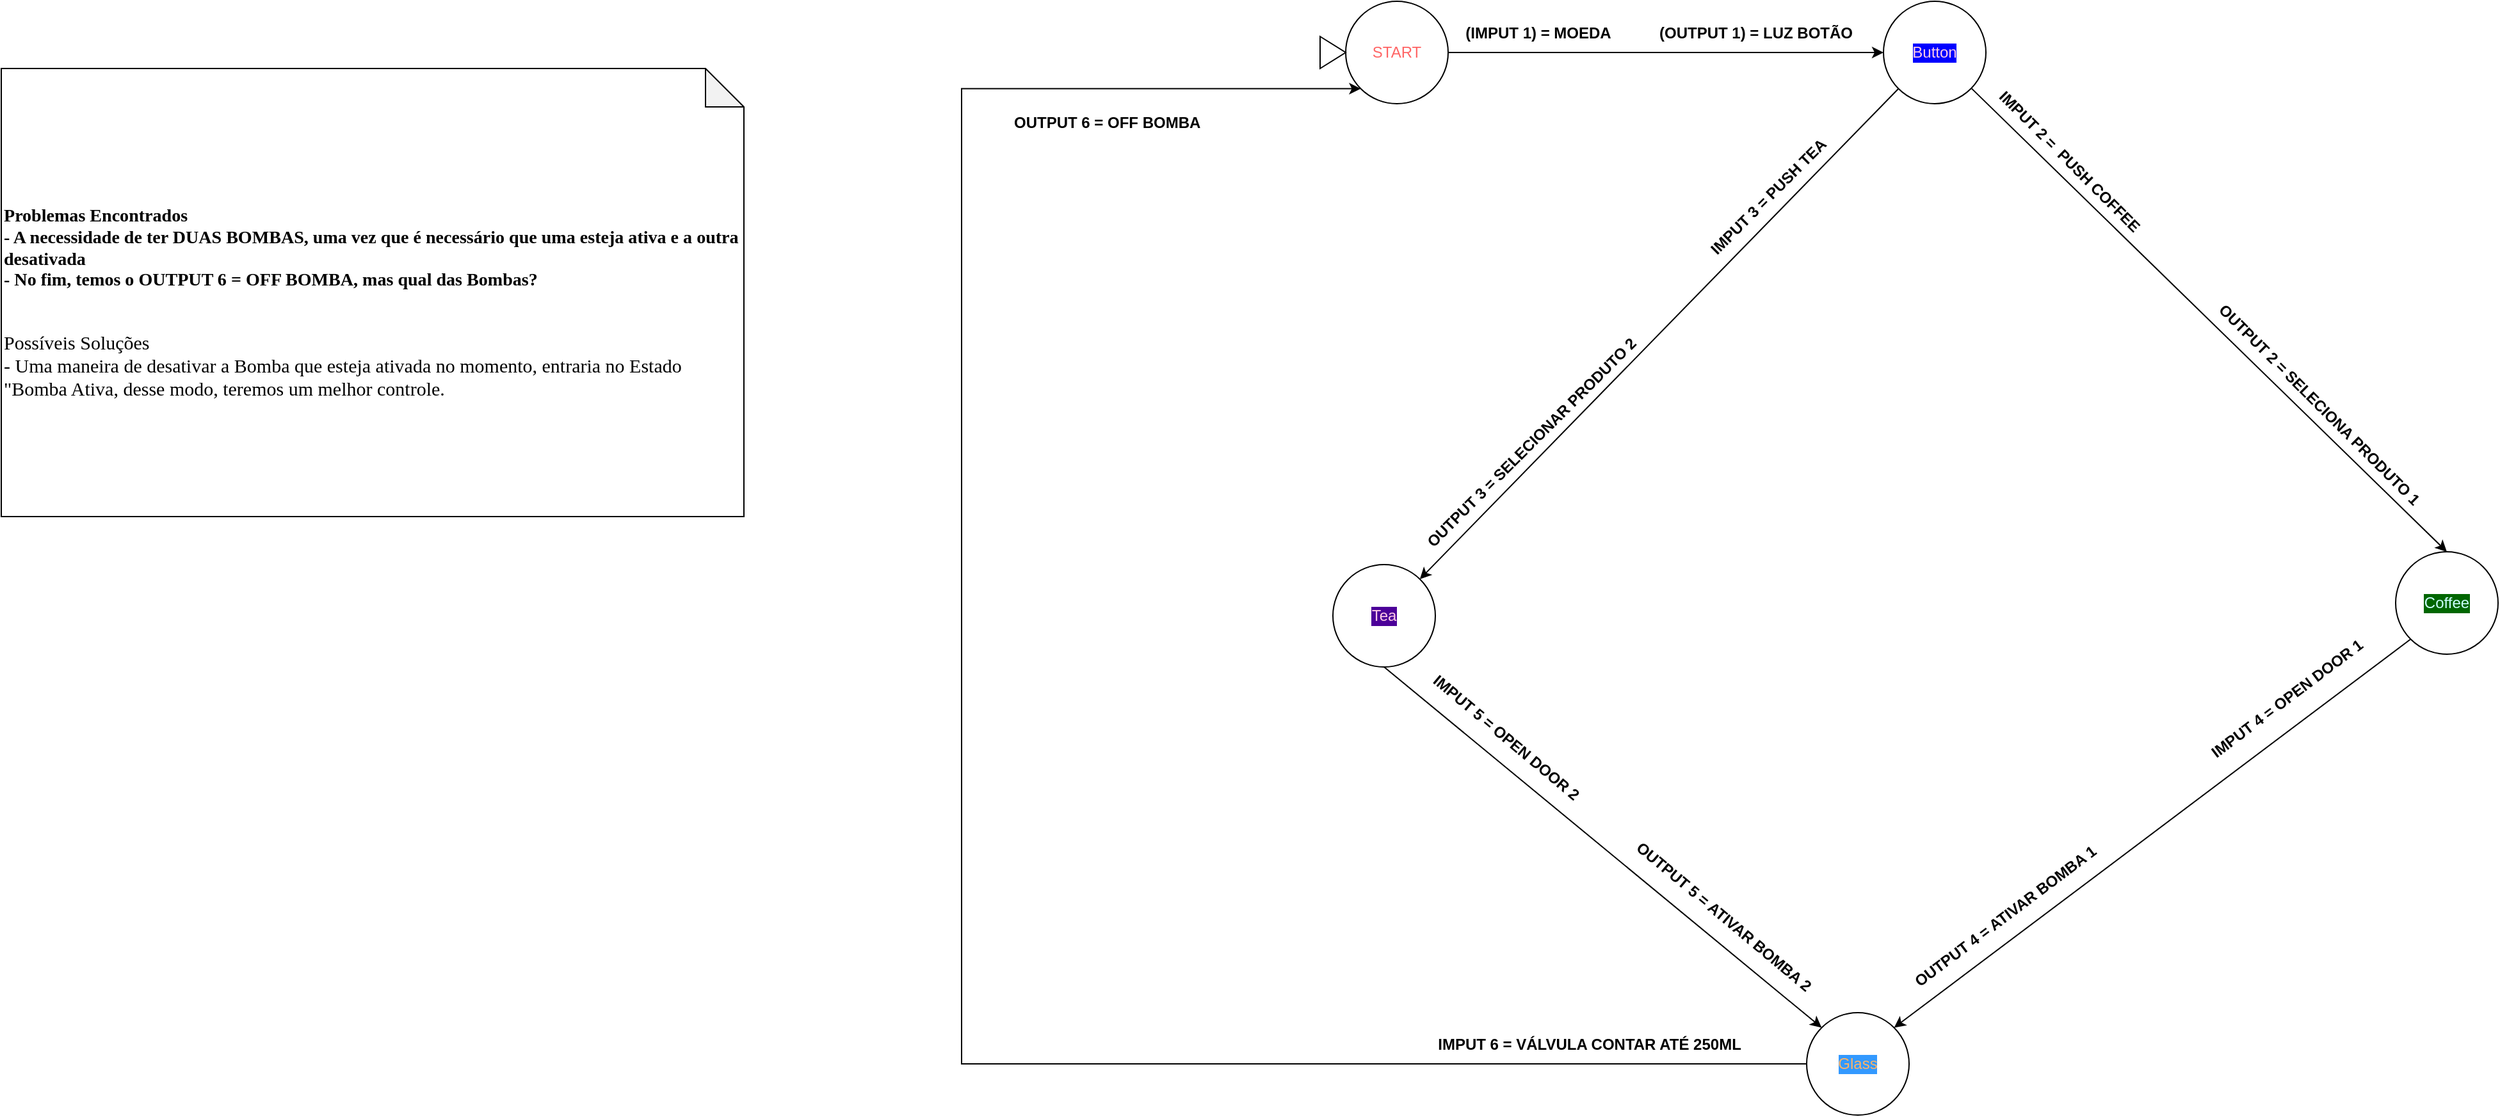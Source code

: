 <mxfile version="21.7.2" type="github">
  <diagram name="Página-1" id="COBsQuEBFOiIZyjL9n5W">
    <mxGraphModel dx="5050" dy="965" grid="1" gridSize="10" guides="1" tooltips="1" connect="1" arrows="1" fold="1" page="1" pageScale="1" pageWidth="3300" pageHeight="2339" math="0" shadow="0">
      <root>
        <mxCell id="0" />
        <mxCell id="1" parent="0" />
        <mxCell id="3SVOGnG-L_Jm-G0bnawI-14" style="edgeStyle=orthogonalEdgeStyle;rounded=0;orthogonalLoop=1;jettySize=auto;html=1;exitX=1;exitY=0.5;exitDx=0;exitDy=0;entryX=0;entryY=0.5;entryDx=0;entryDy=0;" parent="1" source="3SVOGnG-L_Jm-G0bnawI-2" target="3SVOGnG-L_Jm-G0bnawI-3" edge="1">
          <mxGeometry relative="1" as="geometry" />
        </mxCell>
        <mxCell id="3SVOGnG-L_Jm-G0bnawI-2" value="&lt;font color=&quot;#ff6666&quot;&gt;START&lt;/font&gt;" style="ellipse;whiteSpace=wrap;html=1;aspect=fixed;" parent="1" vertex="1">
          <mxGeometry x="-920" y="270" width="80" height="80" as="geometry" />
        </mxCell>
        <mxCell id="3SVOGnG-L_Jm-G0bnawI-3" value="Button" style="ellipse;whiteSpace=wrap;html=1;aspect=fixed;fontColor=#FFCCE6;labelBackgroundColor=#0000FF;" parent="1" vertex="1">
          <mxGeometry x="-500" y="270" width="80" height="80" as="geometry" />
        </mxCell>
        <mxCell id="3SVOGnG-L_Jm-G0bnawI-4" value="&lt;span style=&quot;&quot;&gt;Tea&lt;/span&gt;" style="ellipse;whiteSpace=wrap;html=1;aspect=fixed;labelBackgroundColor=#4C0099;fontColor=#FFCCE6;" parent="1" vertex="1">
          <mxGeometry x="-930" y="710" width="80" height="80" as="geometry" />
        </mxCell>
        <mxCell id="3SVOGnG-L_Jm-G0bnawI-5" value="Coffee" style="ellipse;whiteSpace=wrap;html=1;aspect=fixed;labelBackgroundColor=#006600;fontColor=#CCFFFF;" parent="1" vertex="1">
          <mxGeometry x="-100" y="700" width="80" height="80" as="geometry" />
        </mxCell>
        <mxCell id="4aLd30zPR2IsKrEFVy0F-3" style="edgeStyle=orthogonalEdgeStyle;rounded=0;orthogonalLoop=1;jettySize=auto;html=1;exitX=0;exitY=0.5;exitDx=0;exitDy=0;entryX=0;entryY=1;entryDx=0;entryDy=0;" edge="1" parent="1" source="3SVOGnG-L_Jm-G0bnawI-6" target="3SVOGnG-L_Jm-G0bnawI-2">
          <mxGeometry relative="1" as="geometry">
            <Array as="points">
              <mxPoint x="-1220" y="1100" />
              <mxPoint x="-1220" y="338" />
            </Array>
          </mxGeometry>
        </mxCell>
        <mxCell id="3SVOGnG-L_Jm-G0bnawI-6" value="Glass" style="ellipse;whiteSpace=wrap;html=1;aspect=fixed;labelBackgroundColor=#3399FF;fontColor=#FFB366;" parent="1" vertex="1">
          <mxGeometry x="-560" y="1060" width="80" height="80" as="geometry" />
        </mxCell>
        <mxCell id="3SVOGnG-L_Jm-G0bnawI-7" value="" style="triangle;whiteSpace=wrap;html=1;" parent="1" vertex="1">
          <mxGeometry x="-940" y="297.5" width="20" height="25" as="geometry" />
        </mxCell>
        <mxCell id="3SVOGnG-L_Jm-G0bnawI-9" value="&lt;b&gt;(IMPUT 1) = MOEDA&lt;/b&gt;" style="text;html=1;align=center;verticalAlign=middle;resizable=0;points=[];autosize=1;strokeColor=none;fillColor=none;" parent="1" vertex="1">
          <mxGeometry x="-840" y="280" width="140" height="30" as="geometry" />
        </mxCell>
        <mxCell id="3SVOGnG-L_Jm-G0bnawI-15" value="&lt;b&gt;(OUTPUT 1) = LUZ BOTÃO&lt;/b&gt;" style="text;html=1;align=center;verticalAlign=middle;resizable=0;points=[];autosize=1;strokeColor=none;fillColor=none;" parent="1" vertex="1">
          <mxGeometry x="-685" y="280" width="170" height="30" as="geometry" />
        </mxCell>
        <mxCell id="3SVOGnG-L_Jm-G0bnawI-19" value="" style="endArrow=classic;html=1;rounded=0;entryX=0.5;entryY=0;entryDx=0;entryDy=0;" parent="1" source="3SVOGnG-L_Jm-G0bnawI-3" target="3SVOGnG-L_Jm-G0bnawI-5" edge="1">
          <mxGeometry width="50" height="50" relative="1" as="geometry">
            <mxPoint x="-540" y="410" as="sourcePoint" />
            <mxPoint x="-490" y="360" as="targetPoint" />
          </mxGeometry>
        </mxCell>
        <mxCell id="3SVOGnG-L_Jm-G0bnawI-20" value="" style="endArrow=classic;html=1;rounded=0;exitX=0;exitY=1;exitDx=0;exitDy=0;" parent="1" source="3SVOGnG-L_Jm-G0bnawI-3" target="3SVOGnG-L_Jm-G0bnawI-4" edge="1">
          <mxGeometry width="50" height="50" relative="1" as="geometry">
            <mxPoint x="-540" y="410" as="sourcePoint" />
            <mxPoint x="-490" y="360" as="targetPoint" />
          </mxGeometry>
        </mxCell>
        <mxCell id="3SVOGnG-L_Jm-G0bnawI-21" value="&lt;b&gt;IMPUT 2 =&amp;nbsp; PUSH COFFEE&lt;/b&gt;" style="text;html=1;align=center;verticalAlign=middle;resizable=0;points=[];autosize=1;strokeColor=none;fillColor=none;rotation=45;" parent="1" vertex="1">
          <mxGeometry x="-440" y="380" width="170" height="30" as="geometry" />
        </mxCell>
        <mxCell id="3SVOGnG-L_Jm-G0bnawI-22" value="&lt;b&gt;OUTPUT 2 = SELECIONA PRODUTO 1&lt;/b&gt;" style="text;html=1;align=center;verticalAlign=middle;resizable=0;points=[];autosize=1;strokeColor=none;fillColor=none;rotation=45;" parent="1" vertex="1">
          <mxGeometry x="-280" y="570" width="240" height="30" as="geometry" />
        </mxCell>
        <mxCell id="3SVOGnG-L_Jm-G0bnawI-23" value="" style="endArrow=classic;html=1;rounded=0;entryX=1;entryY=0;entryDx=0;entryDy=0;exitX=0;exitY=1;exitDx=0;exitDy=0;" parent="1" source="3SVOGnG-L_Jm-G0bnawI-5" target="3SVOGnG-L_Jm-G0bnawI-6" edge="1">
          <mxGeometry width="50" height="50" relative="1" as="geometry">
            <mxPoint x="-410" y="690" as="sourcePoint" />
            <mxPoint x="-360" y="640" as="targetPoint" />
          </mxGeometry>
        </mxCell>
        <mxCell id="3SVOGnG-L_Jm-G0bnawI-24" value="&lt;b&gt;IMPUT 4 = OPEN DOOR 1&lt;/b&gt;" style="text;html=1;align=center;verticalAlign=middle;resizable=0;points=[];autosize=1;strokeColor=none;fillColor=none;rotation=-37;" parent="1" vertex="1">
          <mxGeometry x="-270" y="800" width="170" height="30" as="geometry" />
        </mxCell>
        <mxCell id="3SVOGnG-L_Jm-G0bnawI-25" value="&lt;b&gt;OUTPUT 4 = ATIVAR BOMBA 1&lt;/b&gt;" style="text;html=1;align=center;verticalAlign=middle;resizable=0;points=[];autosize=1;strokeColor=none;fillColor=none;rotation=-37;" parent="1" vertex="1">
          <mxGeometry x="-505" y="970" width="200" height="30" as="geometry" />
        </mxCell>
        <mxCell id="3SVOGnG-L_Jm-G0bnawI-26" value="" style="endArrow=classic;html=1;rounded=0;entryX=0;entryY=0;entryDx=0;entryDy=0;exitX=0.5;exitY=1;exitDx=0;exitDy=0;" parent="1" source="3SVOGnG-L_Jm-G0bnawI-4" target="3SVOGnG-L_Jm-G0bnawI-6" edge="1">
          <mxGeometry width="50" height="50" relative="1" as="geometry">
            <mxPoint x="-390" y="900" as="sourcePoint" />
            <mxPoint x="-340" y="850" as="targetPoint" />
          </mxGeometry>
        </mxCell>
        <mxCell id="3SVOGnG-L_Jm-G0bnawI-27" value="&lt;b&gt;IMPUT 3 = PUSH TEA&lt;/b&gt;" style="text;html=1;align=center;verticalAlign=middle;resizable=0;points=[];autosize=1;strokeColor=none;fillColor=none;rotation=-45;" parent="1" vertex="1">
          <mxGeometry x="-665" y="408" width="150" height="30" as="geometry" />
        </mxCell>
        <mxCell id="3SVOGnG-L_Jm-G0bnawI-28" value="OUTPUT 3 = SELECIONAR PRODUTO 2" style="text;html=1;align=center;verticalAlign=middle;resizable=0;points=[];autosize=1;strokeColor=none;fillColor=none;rotation=-45;fontStyle=1" parent="1" vertex="1">
          <mxGeometry x="-900" y="600" width="250" height="30" as="geometry" />
        </mxCell>
        <mxCell id="4aLd30zPR2IsKrEFVy0F-1" value="&lt;b&gt;IMPUT 5 = OPEN DOOR 2&lt;/b&gt;" style="text;html=1;align=center;verticalAlign=middle;resizable=0;points=[];autosize=1;strokeColor=none;fillColor=none;rotation=40;" vertex="1" parent="1">
          <mxGeometry x="-880" y="830" width="170" height="30" as="geometry" />
        </mxCell>
        <mxCell id="4aLd30zPR2IsKrEFVy0F-2" value="OUTPUT 5 = ATIVAR BOMBA 2" style="text;html=1;align=center;verticalAlign=middle;resizable=0;points=[];autosize=1;strokeColor=none;fillColor=none;rotation=40;fontStyle=1" vertex="1" parent="1">
          <mxGeometry x="-725" y="970" width="200" height="30" as="geometry" />
        </mxCell>
        <mxCell id="4aLd30zPR2IsKrEFVy0F-4" value="&lt;b&gt;IMPUT 6 = VÁLVULA CONTAR ATÉ 250ML&lt;/b&gt;" style="text;html=1;align=center;verticalAlign=middle;resizable=0;points=[];autosize=1;strokeColor=none;fillColor=none;" vertex="1" parent="1">
          <mxGeometry x="-860" y="1070" width="260" height="30" as="geometry" />
        </mxCell>
        <mxCell id="4aLd30zPR2IsKrEFVy0F-5" value="&lt;b&gt;OUTPUT 6 = OFF BOMBA&amp;nbsp;&lt;/b&gt;" style="text;html=1;align=center;verticalAlign=middle;resizable=0;points=[];autosize=1;strokeColor=none;fillColor=none;" vertex="1" parent="1">
          <mxGeometry x="-1190" y="350" width="170" height="30" as="geometry" />
        </mxCell>
        <mxCell id="4aLd30zPR2IsKrEFVy0F-7" value="&lt;h3&gt;&lt;font face=&quot;Verdana&quot;&gt;Problemas Encontrados&lt;br&gt;- A necessidade de ter DUAS BOMBAS, uma vez que é necessário que uma esteja ativa e a outra desativada&lt;br&gt;- No fim, temos o OUTPUT 6 = OFF BOMBA, mas qual das Bombas?&lt;/font&gt;&lt;/h3&gt;&lt;font style=&quot;font-size: 15px;&quot; face=&quot;Verdana&quot;&gt;&lt;br&gt;Possíveis Soluções&lt;br&gt;- Uma maneira de desativar a Bomba que esteja ativada no momento, entraria no Estado &quot;Bomba Ativa, desse modo, teremos um melhor controle.&amp;nbsp;&lt;/font&gt;" style="shape=note;whiteSpace=wrap;html=1;backgroundOutline=1;darkOpacity=0.05;align=left;" vertex="1" parent="1">
          <mxGeometry x="-1970" y="322.5" width="580" height="350" as="geometry" />
        </mxCell>
      </root>
    </mxGraphModel>
  </diagram>
</mxfile>
